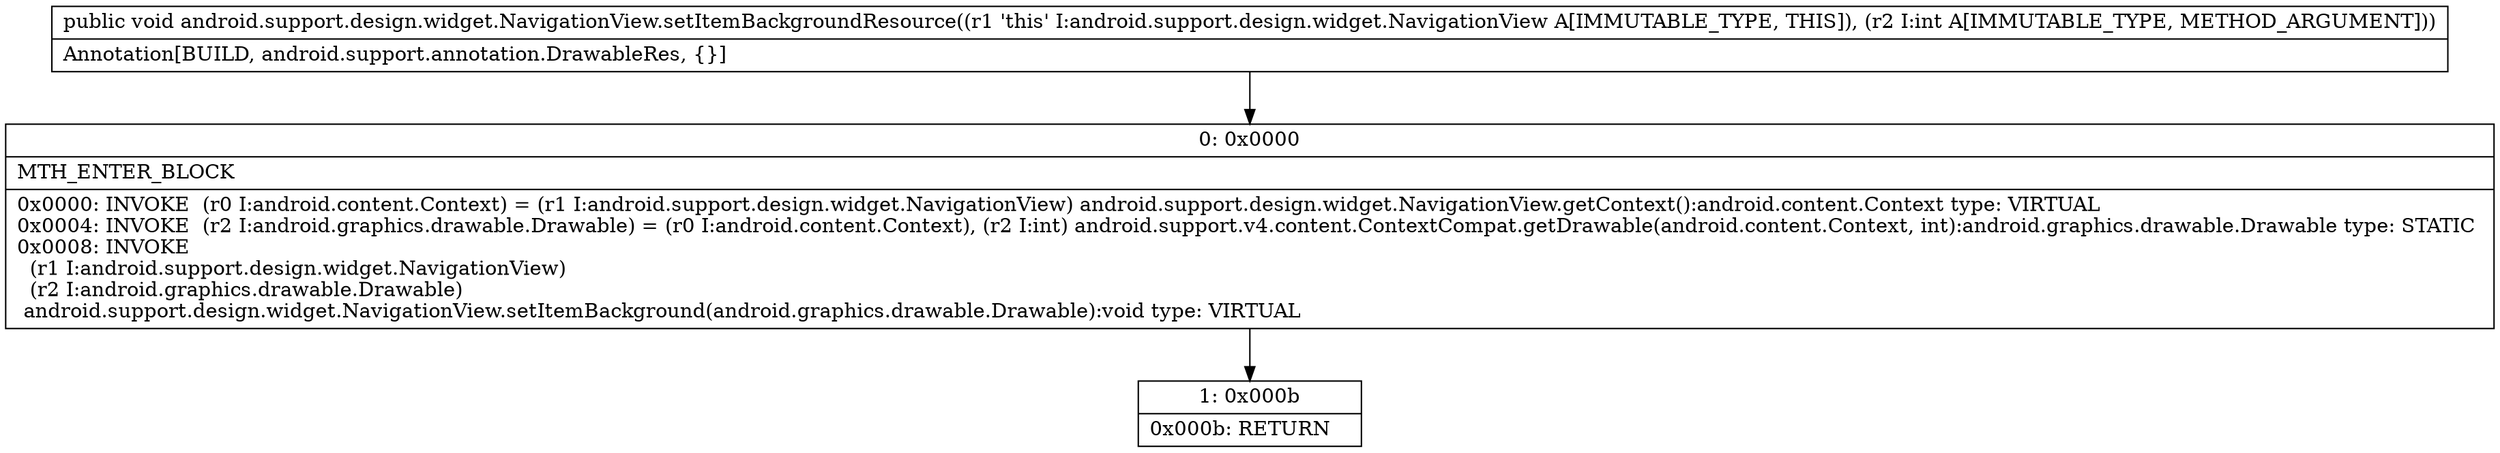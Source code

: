 digraph "CFG forandroid.support.design.widget.NavigationView.setItemBackgroundResource(I)V" {
Node_0 [shape=record,label="{0\:\ 0x0000|MTH_ENTER_BLOCK\l|0x0000: INVOKE  (r0 I:android.content.Context) = (r1 I:android.support.design.widget.NavigationView) android.support.design.widget.NavigationView.getContext():android.content.Context type: VIRTUAL \l0x0004: INVOKE  (r2 I:android.graphics.drawable.Drawable) = (r0 I:android.content.Context), (r2 I:int) android.support.v4.content.ContextCompat.getDrawable(android.content.Context, int):android.graphics.drawable.Drawable type: STATIC \l0x0008: INVOKE  \l  (r1 I:android.support.design.widget.NavigationView)\l  (r2 I:android.graphics.drawable.Drawable)\l android.support.design.widget.NavigationView.setItemBackground(android.graphics.drawable.Drawable):void type: VIRTUAL \l}"];
Node_1 [shape=record,label="{1\:\ 0x000b|0x000b: RETURN   \l}"];
MethodNode[shape=record,label="{public void android.support.design.widget.NavigationView.setItemBackgroundResource((r1 'this' I:android.support.design.widget.NavigationView A[IMMUTABLE_TYPE, THIS]), (r2 I:int A[IMMUTABLE_TYPE, METHOD_ARGUMENT]))  | Annotation[BUILD, android.support.annotation.DrawableRes, \{\}]\l}"];
MethodNode -> Node_0;
Node_0 -> Node_1;
}


